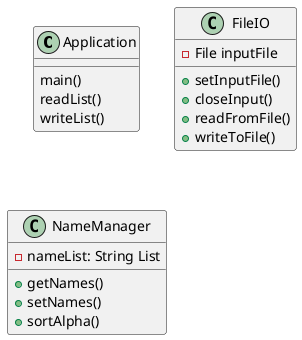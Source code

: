 @startuml
'https://plantuml.com/class-diagram

class Application {
    main()
    readList()
    writeList()
}

class FileIO {
    -File inputFile
    +setInputFile()
    +closeInput()
    +readFromFile()
    +writeToFile()
}

class NameManager {
    -nameList: String List
    +getNames()
    +setNames()
    +sortAlpha()
}

@enduml